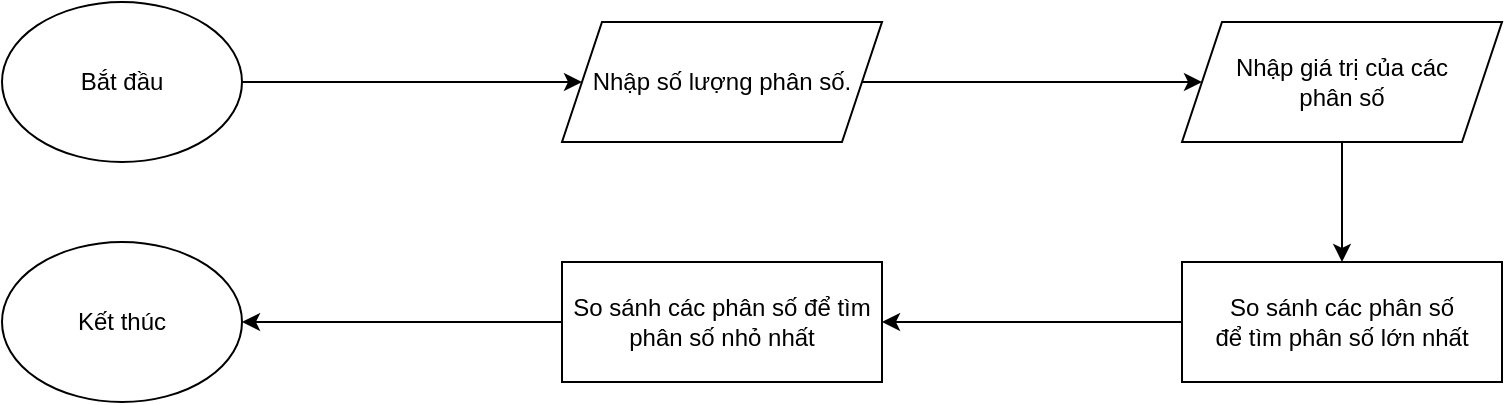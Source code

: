 <mxfile version="24.7.17" pages="2">
  <diagram name="Page-1" id="GCaUakwSrjFj-eS3XP7z">
    <mxGraphModel dx="1050" dy="669" grid="1" gridSize="10" guides="1" tooltips="1" connect="1" arrows="1" fold="1" page="1" pageScale="1" pageWidth="850" pageHeight="1100" math="0" shadow="0">
      <root>
        <mxCell id="0" />
        <mxCell id="1" parent="0" />
        <mxCell id="9DdMLbvaCxfj4Xr1egwA-5" value="" style="edgeStyle=orthogonalEdgeStyle;rounded=0;orthogonalLoop=1;jettySize=auto;html=1;" edge="1" parent="1" source="9DdMLbvaCxfj4Xr1egwA-1" target="9DdMLbvaCxfj4Xr1egwA-4">
          <mxGeometry relative="1" as="geometry" />
        </mxCell>
        <mxCell id="9DdMLbvaCxfj4Xr1egwA-1" value="Bắt đầu" style="ellipse;whiteSpace=wrap;html=1;" vertex="1" parent="1">
          <mxGeometry x="50" y="270" width="120" height="80" as="geometry" />
        </mxCell>
        <mxCell id="9DdMLbvaCxfj4Xr1egwA-7" value="" style="edgeStyle=orthogonalEdgeStyle;rounded=0;orthogonalLoop=1;jettySize=auto;html=1;" edge="1" parent="1" source="9DdMLbvaCxfj4Xr1egwA-4" target="9DdMLbvaCxfj4Xr1egwA-6">
          <mxGeometry relative="1" as="geometry" />
        </mxCell>
        <mxCell id="9DdMLbvaCxfj4Xr1egwA-4" value="Nhập số lượng phân số." style="shape=parallelogram;perimeter=parallelogramPerimeter;whiteSpace=wrap;html=1;fixedSize=1;" vertex="1" parent="1">
          <mxGeometry x="330" y="280" width="160" height="60" as="geometry" />
        </mxCell>
        <mxCell id="9DdMLbvaCxfj4Xr1egwA-9" value="" style="edgeStyle=orthogonalEdgeStyle;rounded=0;orthogonalLoop=1;jettySize=auto;html=1;" edge="1" parent="1" source="9DdMLbvaCxfj4Xr1egwA-6" target="9DdMLbvaCxfj4Xr1egwA-8">
          <mxGeometry relative="1" as="geometry" />
        </mxCell>
        <mxCell id="9DdMLbvaCxfj4Xr1egwA-6" value="Nhập giá trị của các&lt;div&gt;phân số&lt;/div&gt;" style="shape=parallelogram;perimeter=parallelogramPerimeter;whiteSpace=wrap;html=1;fixedSize=1;" vertex="1" parent="1">
          <mxGeometry x="640" y="280" width="160" height="60" as="geometry" />
        </mxCell>
        <mxCell id="9DdMLbvaCxfj4Xr1egwA-11" value="" style="edgeStyle=orthogonalEdgeStyle;rounded=0;orthogonalLoop=1;jettySize=auto;html=1;" edge="1" parent="1" source="9DdMLbvaCxfj4Xr1egwA-8" target="9DdMLbvaCxfj4Xr1egwA-10">
          <mxGeometry relative="1" as="geometry" />
        </mxCell>
        <mxCell id="9DdMLbvaCxfj4Xr1egwA-8" value="So sánh các phân số&lt;div&gt;để tìm phân số lớn nhất&lt;/div&gt;" style="whiteSpace=wrap;html=1;" vertex="1" parent="1">
          <mxGeometry x="640" y="400" width="160" height="60" as="geometry" />
        </mxCell>
        <mxCell id="9DdMLbvaCxfj4Xr1egwA-15" value="" style="edgeStyle=orthogonalEdgeStyle;rounded=0;orthogonalLoop=1;jettySize=auto;html=1;" edge="1" parent="1" source="9DdMLbvaCxfj4Xr1egwA-10" target="9DdMLbvaCxfj4Xr1egwA-14">
          <mxGeometry relative="1" as="geometry" />
        </mxCell>
        <mxCell id="9DdMLbvaCxfj4Xr1egwA-10" value="So sánh các phân số để tìm phân số nhỏ nhất" style="whiteSpace=wrap;html=1;" vertex="1" parent="1">
          <mxGeometry x="330" y="400" width="160" height="60" as="geometry" />
        </mxCell>
        <mxCell id="9DdMLbvaCxfj4Xr1egwA-14" value="Kết thúc" style="ellipse;whiteSpace=wrap;html=1;" vertex="1" parent="1">
          <mxGeometry x="50" y="390" width="120" height="80" as="geometry" />
        </mxCell>
      </root>
    </mxGraphModel>
  </diagram>
  <diagram id="LM5RBNy7PDI1_SJnuXv0" name="Page-2">
    <mxGraphModel dx="1050" dy="669" grid="1" gridSize="10" guides="1" tooltips="1" connect="1" arrows="1" fold="1" page="1" pageScale="1" pageWidth="850" pageHeight="1100" math="0" shadow="0">
      <root>
        <mxCell id="0" />
        <mxCell id="1" parent="0" />
        <mxCell id="EKdZW8fNG0JLf1-RH4oB-3" value="" style="edgeStyle=orthogonalEdgeStyle;rounded=0;orthogonalLoop=1;jettySize=auto;html=1;" edge="1" parent="1" source="EKdZW8fNG0JLf1-RH4oB-1" target="EKdZW8fNG0JLf1-RH4oB-2">
          <mxGeometry relative="1" as="geometry" />
        </mxCell>
        <mxCell id="EKdZW8fNG0JLf1-RH4oB-1" value="Bắt Đầu" style="ellipse;whiteSpace=wrap;html=1;" vertex="1" parent="1">
          <mxGeometry x="60" y="270" width="120" height="80" as="geometry" />
        </mxCell>
        <mxCell id="EKdZW8fNG0JLf1-RH4oB-5" value="" style="edgeStyle=orthogonalEdgeStyle;rounded=0;orthogonalLoop=1;jettySize=auto;html=1;" edge="1" parent="1" source="EKdZW8fNG0JLf1-RH4oB-2" target="EKdZW8fNG0JLf1-RH4oB-4">
          <mxGeometry relative="1" as="geometry" />
        </mxCell>
        <mxCell id="EKdZW8fNG0JLf1-RH4oB-2" value="Nhập n, k&lt;div&gt;và các phân số&lt;/div&gt;" style="shape=parallelogram;perimeter=parallelogramPerimeter;whiteSpace=wrap;html=1;fixedSize=1;" vertex="1" parent="1">
          <mxGeometry x="320" y="280" width="160" height="60" as="geometry" />
        </mxCell>
        <mxCell id="EKdZW8fNG0JLf1-RH4oB-8" style="edgeStyle=orthogonalEdgeStyle;rounded=0;orthogonalLoop=1;jettySize=auto;html=1;exitX=0.5;exitY=1;exitDx=0;exitDy=0;entryX=0.5;entryY=0;entryDx=0;entryDy=0;" edge="1" parent="1" source="EKdZW8fNG0JLf1-RH4oB-4" target="EKdZW8fNG0JLf1-RH4oB-6">
          <mxGeometry relative="1" as="geometry" />
        </mxCell>
        <mxCell id="EKdZW8fNG0JLf1-RH4oB-4" value="Định nghĩa các dấu&lt;div&gt;&amp;lt;&amp;lt;, &amp;gt;&amp;gt;, &amp;gt;, &amp;lt; cho phân số&lt;/div&gt;" style="whiteSpace=wrap;html=1;" vertex="1" parent="1">
          <mxGeometry x="610" y="280" width="160" height="60" as="geometry" />
        </mxCell>
        <mxCell id="EKdZW8fNG0JLf1-RH4oB-10" value="" style="edgeStyle=orthogonalEdgeStyle;rounded=0;orthogonalLoop=1;jettySize=auto;html=1;" edge="1" parent="1" source="EKdZW8fNG0JLf1-RH4oB-6" target="EKdZW8fNG0JLf1-RH4oB-9">
          <mxGeometry relative="1" as="geometry" />
        </mxCell>
        <mxCell id="EKdZW8fNG0JLf1-RH4oB-6" value="Sắp xếp, sau đó đảo ngược danh sách&amp;nbsp;&lt;span style=&quot;background-color: initial;&quot;&gt;các phân số&lt;/span&gt;" style="whiteSpace=wrap;html=1;" vertex="1" parent="1">
          <mxGeometry x="610" y="390" width="160" height="60" as="geometry" />
        </mxCell>
        <mxCell id="EKdZW8fNG0JLf1-RH4oB-12" value="" style="edgeStyle=orthogonalEdgeStyle;rounded=0;orthogonalLoop=1;jettySize=auto;html=1;" edge="1" parent="1" source="EKdZW8fNG0JLf1-RH4oB-9" target="EKdZW8fNG0JLf1-RH4oB-11">
          <mxGeometry relative="1" as="geometry" />
        </mxCell>
        <mxCell id="EKdZW8fNG0JLf1-RH4oB-9" value="In ra số lớn thứ k là a[k - 1]&lt;div&gt;In ra số bé thứ k là a[n - k]&lt;/div&gt;" style="whiteSpace=wrap;html=1;" vertex="1" parent="1">
          <mxGeometry x="320" y="390" width="160" height="60" as="geometry" />
        </mxCell>
        <mxCell id="EKdZW8fNG0JLf1-RH4oB-11" value="Kết Thúc" style="ellipse;whiteSpace=wrap;html=1;" vertex="1" parent="1">
          <mxGeometry x="60" y="380" width="120" height="80" as="geometry" />
        </mxCell>
      </root>
    </mxGraphModel>
  </diagram>
</mxfile>
